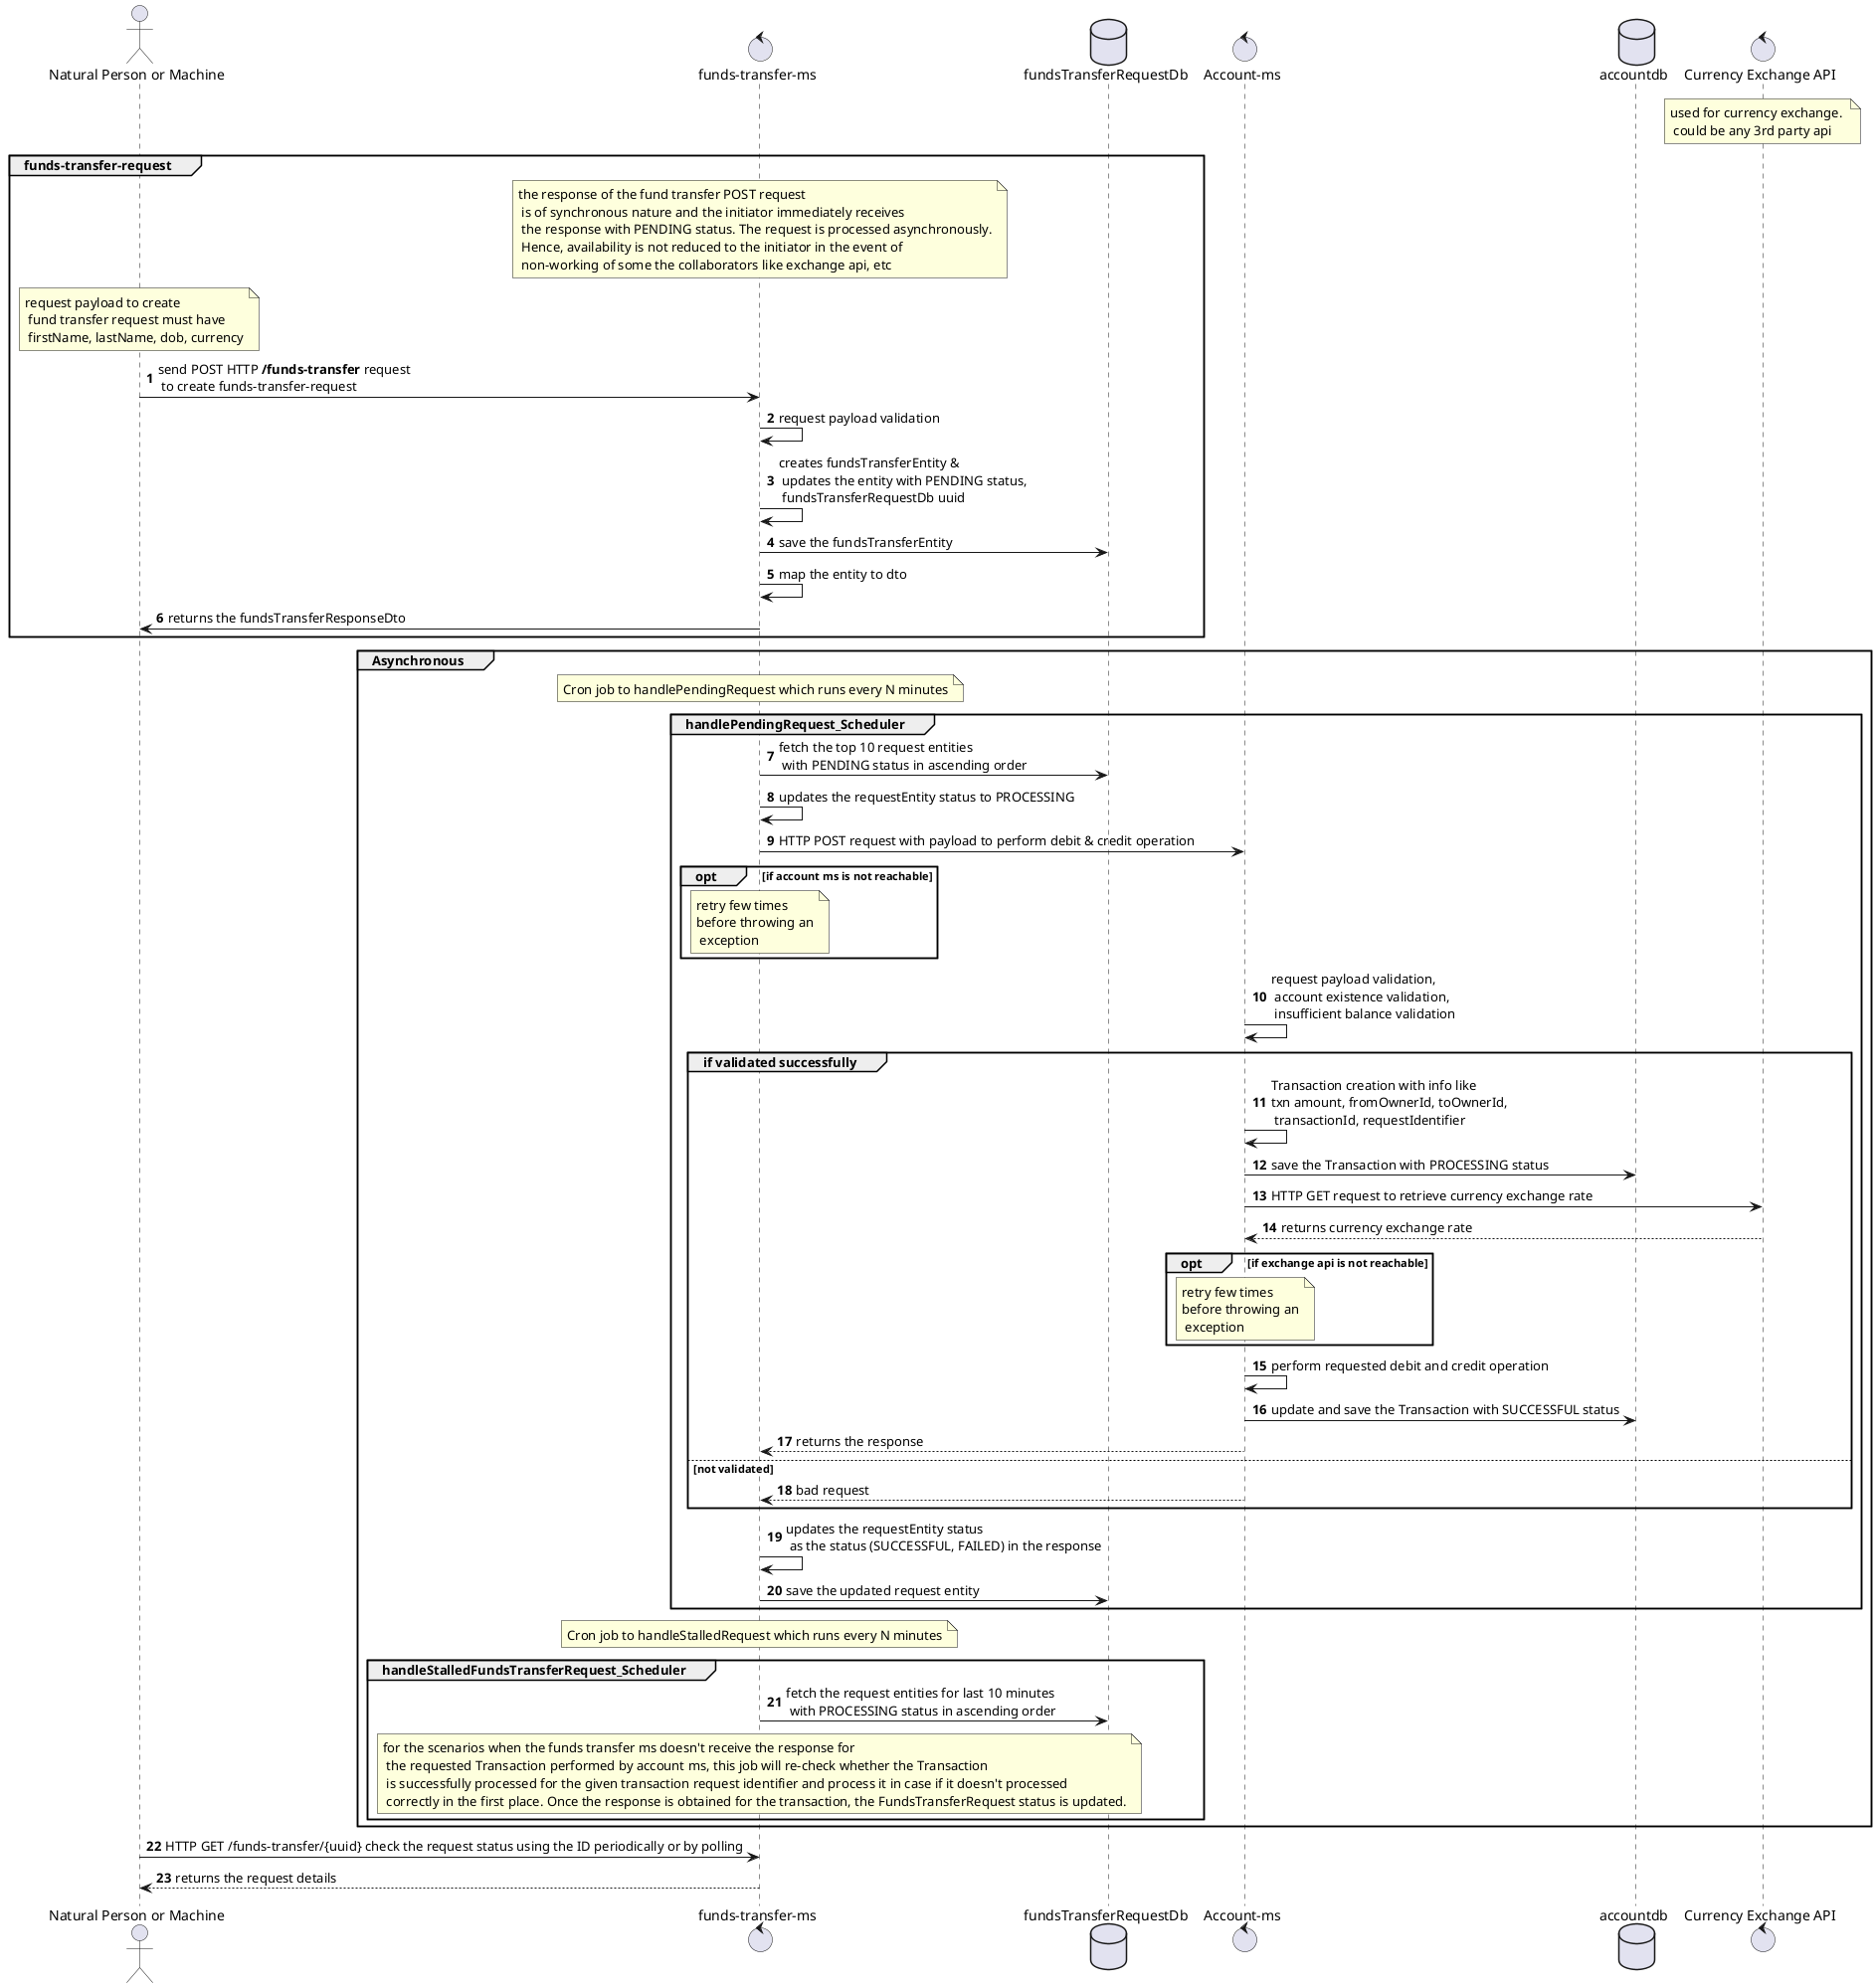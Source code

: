 @startuml
'https://plantuml.com/sequence-diagram
'Natural person professional description creation

autonumber

actor initiator as "Natural Person or Machine"
control fundstransferms as "funds-transfer-ms"
database fundsTransferRequestDb
control accountms as "Account-ms"
database accountdb
control currencyexchangeapi as "Currency Exchange API"
note over of currencyexchangeapi : used for currency exchange. \n could be any 3rd party api

group funds-transfer-request
note over of fundstransferms : the response of the fund transfer POST request\n is of synchronous nature and the initiator immediately receives \n the response with PENDING status. The request is processed asynchronously.\n Hence, availability is not reduced to the initiator in the event of\n non-working of some the collaborators like exchange api, etc


note over of initiator: request payload to create \n fund transfer request must have\n firstName, lastName, dob, currency
initiator -> fundstransferms : send POST HTTP **/funds-transfer** request \n to create funds-transfer-request
fundstransferms -> fundstransferms : request payload validation
fundstransferms -> fundstransferms : creates fundsTransferEntity & \n updates the entity with PENDING status, \n fundsTransferRequestDb uuid
fundstransferms -> fundsTransferRequestDb: save the fundsTransferEntity
fundstransferms -> fundstransferms : map the entity to dto
fundstransferms -> initiator : returns the fundsTransferResponseDto
end group

group Asynchronous

note over of fundstransferms: Cron job to handlePendingRequest which runs every N minutes
group handlePendingRequest_Scheduler

fundstransferms -> fundsTransferRequestDb : fetch the top 10 request entities \n with PENDING status in ascending order
fundstransferms -> fundstransferms: updates the requestEntity status to PROCESSING
fundstransferms -> accountms : HTTP POST request with payload to perform debit & credit operation
opt if account ms is not reachable
        note over of fundstransferms: retry few times \nbefore throwing an\n exception
end opt

accountms -> accountms : request payload validation,\n account existence validation,\n insufficient balance validation

group if validated successfully
accountms -> accountms: Transaction creation with info like \ntxn amount, fromOwnerId, toOwnerId,\n transactionId, requestIdentifier
accountms -> accountdb: save the Transaction with PROCESSING status

accountms -> currencyexchangeapi : HTTP GET request to retrieve currency exchange rate
currencyexchangeapi --> accountms : returns currency exchange rate

opt if exchange api is not reachable
        note over of accountms: retry few times \nbefore throwing an\n exception
end opt
accountms -> accountms: perform requested debit and credit operation
accountms -> accountdb: update and save the Transaction with SUCCESSFUL status

accountms --> fundstransferms : returns the response
else not validated
accountms --> fundstransferms : bad request
end group

fundstransferms -> fundstransferms: updates the requestEntity status \n as the status (SUCCESSFUL, FAILED) in the response
fundstransferms -> fundsTransferRequestDb: save the updated request entity
end group

note over of fundstransferms: Cron job to handleStalledRequest which runs every N minutes
group handleStalledFundsTransferRequest_Scheduler

fundstransferms -> fundsTransferRequestDb : fetch the request entities for last 10 minutes \n with PROCESSING status in ascending order
note over of fundstransferms: for the scenarios when the funds transfer ms doesn't receive the response for \n the requested Transaction performed by account ms, this job will re-check whether the Transaction\n is successfully processed for the given transaction request identifier and process it in case if it doesn't processed\n correctly in the first place. Once the response is obtained for the transaction, the FundsTransferRequest status is updated.
end group

end group

initiator -> fundstransferms : HTTP GET /funds-transfer/{uuid} check the request status using the ID periodically or by polling
fundstransferms --> initiator : returns the request details

@enduml
